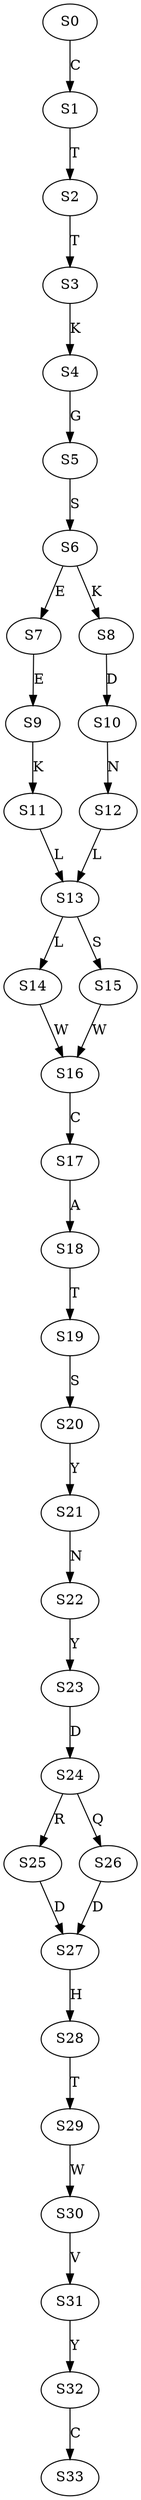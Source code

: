 strict digraph  {
	S0 -> S1 [ label = C ];
	S1 -> S2 [ label = T ];
	S2 -> S3 [ label = T ];
	S3 -> S4 [ label = K ];
	S4 -> S5 [ label = G ];
	S5 -> S6 [ label = S ];
	S6 -> S7 [ label = E ];
	S6 -> S8 [ label = K ];
	S7 -> S9 [ label = E ];
	S8 -> S10 [ label = D ];
	S9 -> S11 [ label = K ];
	S10 -> S12 [ label = N ];
	S11 -> S13 [ label = L ];
	S12 -> S13 [ label = L ];
	S13 -> S14 [ label = L ];
	S13 -> S15 [ label = S ];
	S14 -> S16 [ label = W ];
	S15 -> S16 [ label = W ];
	S16 -> S17 [ label = C ];
	S17 -> S18 [ label = A ];
	S18 -> S19 [ label = T ];
	S19 -> S20 [ label = S ];
	S20 -> S21 [ label = Y ];
	S21 -> S22 [ label = N ];
	S22 -> S23 [ label = Y ];
	S23 -> S24 [ label = D ];
	S24 -> S25 [ label = R ];
	S24 -> S26 [ label = Q ];
	S25 -> S27 [ label = D ];
	S26 -> S27 [ label = D ];
	S27 -> S28 [ label = H ];
	S28 -> S29 [ label = T ];
	S29 -> S30 [ label = W ];
	S30 -> S31 [ label = V ];
	S31 -> S32 [ label = Y ];
	S32 -> S33 [ label = C ];
}
